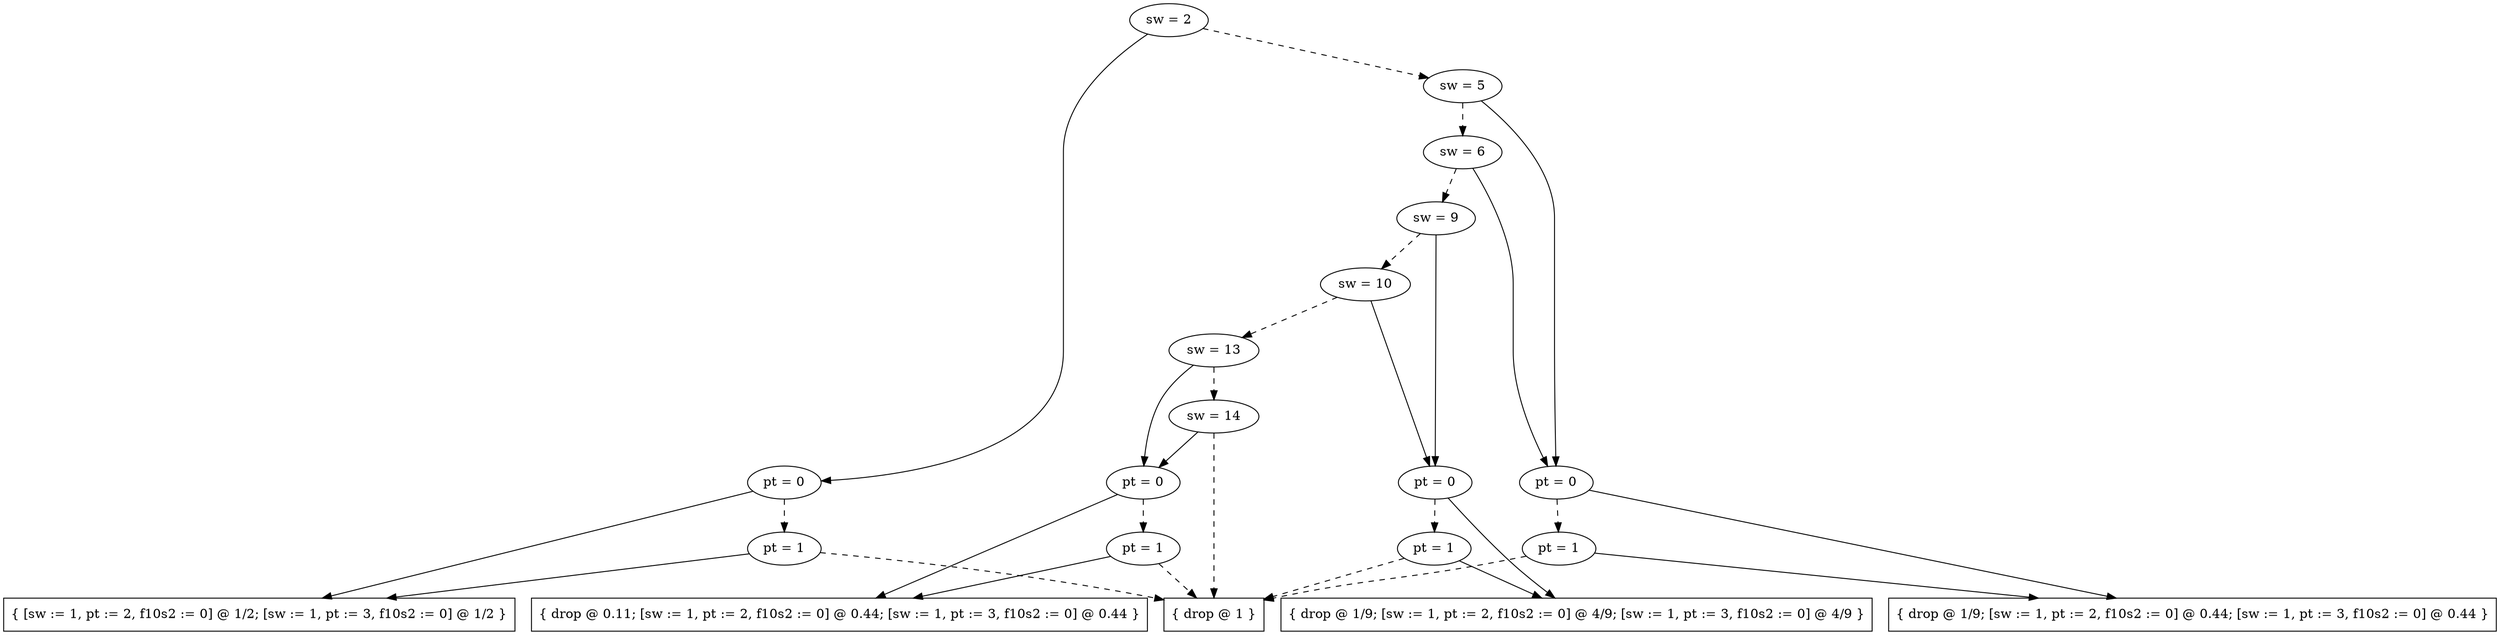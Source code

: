 digraph tdk {
5665 [label="sw = 2"];
5665 -> 5649;
5665 -> 5663 [style="dashed"];
5649 [label="pt = 0"];
5649 -> 5411;
5649 -> 5581 [style="dashed"];
5411 [shape=box label="{ [sw := 1, pt := 2, f10s2 := 0] @ 1/2; [sw := 1, pt := 3, f10s2 := 0] @ 1/2 }"];
5581 [label="pt = 1"];
5581 -> 5411;
5581 -> 0 [style="dashed"];
0 [shape=box label="{ drop @ 1 }"];
5663 [label="sw = 5"];
5663 -> 5642;
5663 -> 5661 [style="dashed"];
5642 [label="pt = 0"];
5642 -> 5424;
5642 -> 5574 [style="dashed"];
5424 [shape=box label="{ drop @ 1/9; [sw := 1, pt := 2, f10s2 := 0] @ 0.44; [sw := 1, pt := 3, f10s2 := 0] @ 0.44 }"];
5574 [label="pt = 1"];
5574 -> 5424;
5574 -> 0 [style="dashed"];
5661 [label="sw = 6"];
5661 -> 5642;
5661 -> 5659 [style="dashed"];
5659 [label="sw = 9"];
5659 -> 5636;
5659 -> 5657 [style="dashed"];
5636 [label="pt = 0"];
5636 -> 5458;
5636 -> 5569 [style="dashed"];
5458 [shape=box label="{ drop @ 1/9; [sw := 1, pt := 2, f10s2 := 0] @ 4/9; [sw := 1, pt := 3, f10s2 := 0] @ 4/9 }"];
5569 [label="pt = 1"];
5569 -> 5458;
5569 -> 0 [style="dashed"];
5657 [label="sw = 10"];
5657 -> 5636;
5657 -> 5655 [style="dashed"];
5655 [label="sw = 13"];
5655 -> 5630;
5655 -> 5653 [style="dashed"];
5630 [label="pt = 0"];
5630 -> 5480;
5630 -> 5563 [style="dashed"];
5480 [shape=box label="{ drop @ 0.11; [sw := 1, pt := 2, f10s2 := 0] @ 0.44; [sw := 1, pt := 3, f10s2 := 0] @ 0.44 }"];
5563 [label="pt = 1"];
5563 -> 5480;
5563 -> 0 [style="dashed"];
5653 [label="sw = 14"];
5653 -> 5630;
5653 -> 0 [style="dashed"];
{rank=same; 5657 ;}
{rank=same; 5574 5569 5563 5581 ;}
{rank=same; 5663 ;}
{rank=same; 5659 ;}
{rank=same; 5665 ;}
{rank=same; 5653 ;}
{rank=same; 5655 ;}
{rank=same; 5661 ;}
{rank=same; 5642 5636 5630 5649 ;}
}
